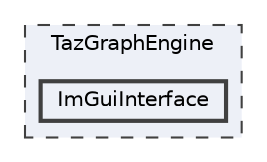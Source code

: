 digraph "/mnt/c/Users/lefte/Mujin/MastersThesis/Taz/TazGraph/TazGraphEngine/ImGuiInterface"
{
 // LATEX_PDF_SIZE
  bgcolor="transparent";
  edge [fontname=Helvetica,fontsize=10,labelfontname=Helvetica,labelfontsize=10];
  node [fontname=Helvetica,fontsize=10,shape=box,height=0.2,width=0.4];
  compound=true
  subgraph clusterdir_b651ad071ea0015b9e78c24c646b3ca0 {
    graph [ bgcolor="#edf0f7", pencolor="grey25", label="TazGraphEngine", fontname=Helvetica,fontsize=10 style="filled,dashed", URL="dir_b651ad071ea0015b9e78c24c646b3ca0.html",tooltip=""]
  dir_bd94b921dd5219f94075f6d55dd57b98 [label="ImGuiInterface", fillcolor="#edf0f7", color="grey25", style="filled,bold", URL="dir_bd94b921dd5219f94075f6d55dd57b98.html",tooltip=""];
  }
}
